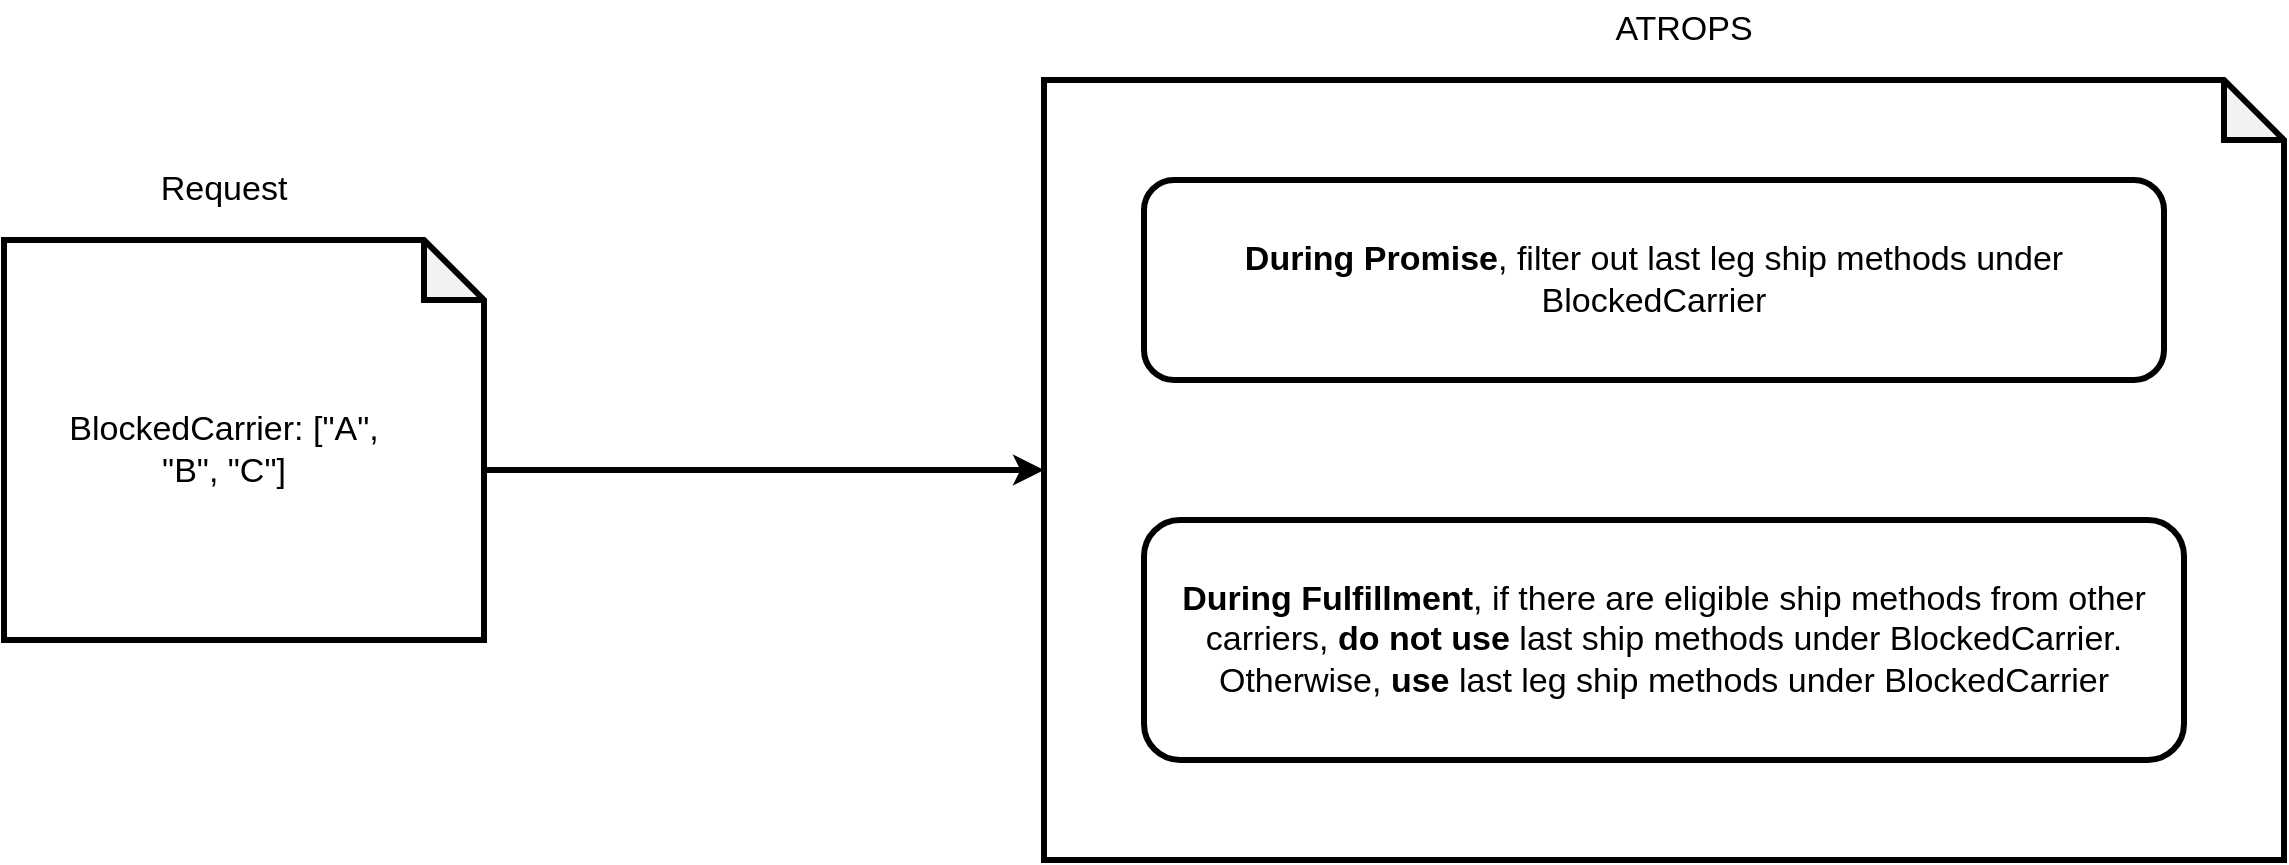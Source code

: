 <mxfile version="22.1.21" type="github">
  <diagram name="Page-1" id="3yI6l--KiYX39QNPwDms">
    <mxGraphModel dx="3491" dy="1035" grid="1" gridSize="10" guides="1" tooltips="1" connect="1" arrows="1" fold="1" page="1" pageScale="1" pageWidth="850" pageHeight="1100" math="0" shadow="0">
      <root>
        <mxCell id="0" />
        <mxCell id="1" parent="0" />
        <mxCell id="rpuP_x_MNBy14cOC7IKJ-11" style="edgeStyle=orthogonalEdgeStyle;rounded=0;orthogonalLoop=1;jettySize=auto;html=1;exitX=0;exitY=0;exitDx=240;exitDy=115;exitPerimeter=0;fontSize=13;strokeWidth=3;" edge="1" parent="1" source="rpuP_x_MNBy14cOC7IKJ-1" target="rpuP_x_MNBy14cOC7IKJ-5">
          <mxGeometry relative="1" as="geometry" />
        </mxCell>
        <mxCell id="rpuP_x_MNBy14cOC7IKJ-5" value="" style="shape=note;whiteSpace=wrap;html=1;backgroundOutline=1;darkOpacity=0.05;strokeWidth=3;fontSize=17;" vertex="1" parent="1">
          <mxGeometry x="360" y="330" width="620" height="390" as="geometry" />
        </mxCell>
        <mxCell id="rpuP_x_MNBy14cOC7IKJ-6" value="ATROPS" style="text;html=1;strokeColor=none;fillColor=none;align=center;verticalAlign=middle;whiteSpace=wrap;rounded=0;strokeWidth=3;fontSize=17;" vertex="1" parent="1">
          <mxGeometry x="650" y="290" width="60" height="30" as="geometry" />
        </mxCell>
        <mxCell id="rpuP_x_MNBy14cOC7IKJ-7" value="&lt;b&gt;During Promise&lt;/b&gt;, filter out last leg ship methods under BlockedCarrier" style="rounded=1;whiteSpace=wrap;html=1;strokeWidth=3;fontSize=17;" vertex="1" parent="1">
          <mxGeometry x="410" y="380" width="510" height="100" as="geometry" />
        </mxCell>
        <mxCell id="rpuP_x_MNBy14cOC7IKJ-8" value="&lt;b&gt;During Fulfillment&lt;/b&gt;, if there are eligible ship methods from other carriers, &lt;b&gt;do not use&lt;/b&gt; last ship methods under BlockedCarrier.&lt;br style=&quot;font-size: 17px;&quot;&gt;Otherwise, &lt;b&gt;use&lt;/b&gt; last leg ship methods under BlockedCarrier" style="rounded=1;whiteSpace=wrap;html=1;strokeWidth=3;fontSize=17;" vertex="1" parent="1">
          <mxGeometry x="410" y="550" width="520" height="120" as="geometry" />
        </mxCell>
        <mxCell id="rpuP_x_MNBy14cOC7IKJ-12" value="" style="group" vertex="1" connectable="0" parent="1">
          <mxGeometry x="-160" y="370" width="240" height="240" as="geometry" />
        </mxCell>
        <mxCell id="rpuP_x_MNBy14cOC7IKJ-1" value="" style="shape=note;whiteSpace=wrap;html=1;backgroundOutline=1;darkOpacity=0.05;strokeWidth=3;fontSize=17;" vertex="1" parent="rpuP_x_MNBy14cOC7IKJ-12">
          <mxGeometry y="40" width="240" height="200" as="geometry" />
        </mxCell>
        <mxCell id="rpuP_x_MNBy14cOC7IKJ-3" value="Request" style="text;html=1;strokeColor=none;fillColor=none;align=center;verticalAlign=middle;whiteSpace=wrap;rounded=0;strokeWidth=3;fontSize=17;" vertex="1" parent="rpuP_x_MNBy14cOC7IKJ-12">
          <mxGeometry x="80" width="60" height="30" as="geometry" />
        </mxCell>
        <mxCell id="rpuP_x_MNBy14cOC7IKJ-4" value="BlockedCarrier: [&quot;A&quot;, &quot;B&quot;, &quot;C&quot;]" style="text;html=1;strokeColor=none;fillColor=none;align=center;verticalAlign=middle;whiteSpace=wrap;rounded=0;strokeWidth=3;fontSize=17;" vertex="1" parent="rpuP_x_MNBy14cOC7IKJ-12">
          <mxGeometry x="20" y="120" width="180" height="50" as="geometry" />
        </mxCell>
      </root>
    </mxGraphModel>
  </diagram>
</mxfile>
